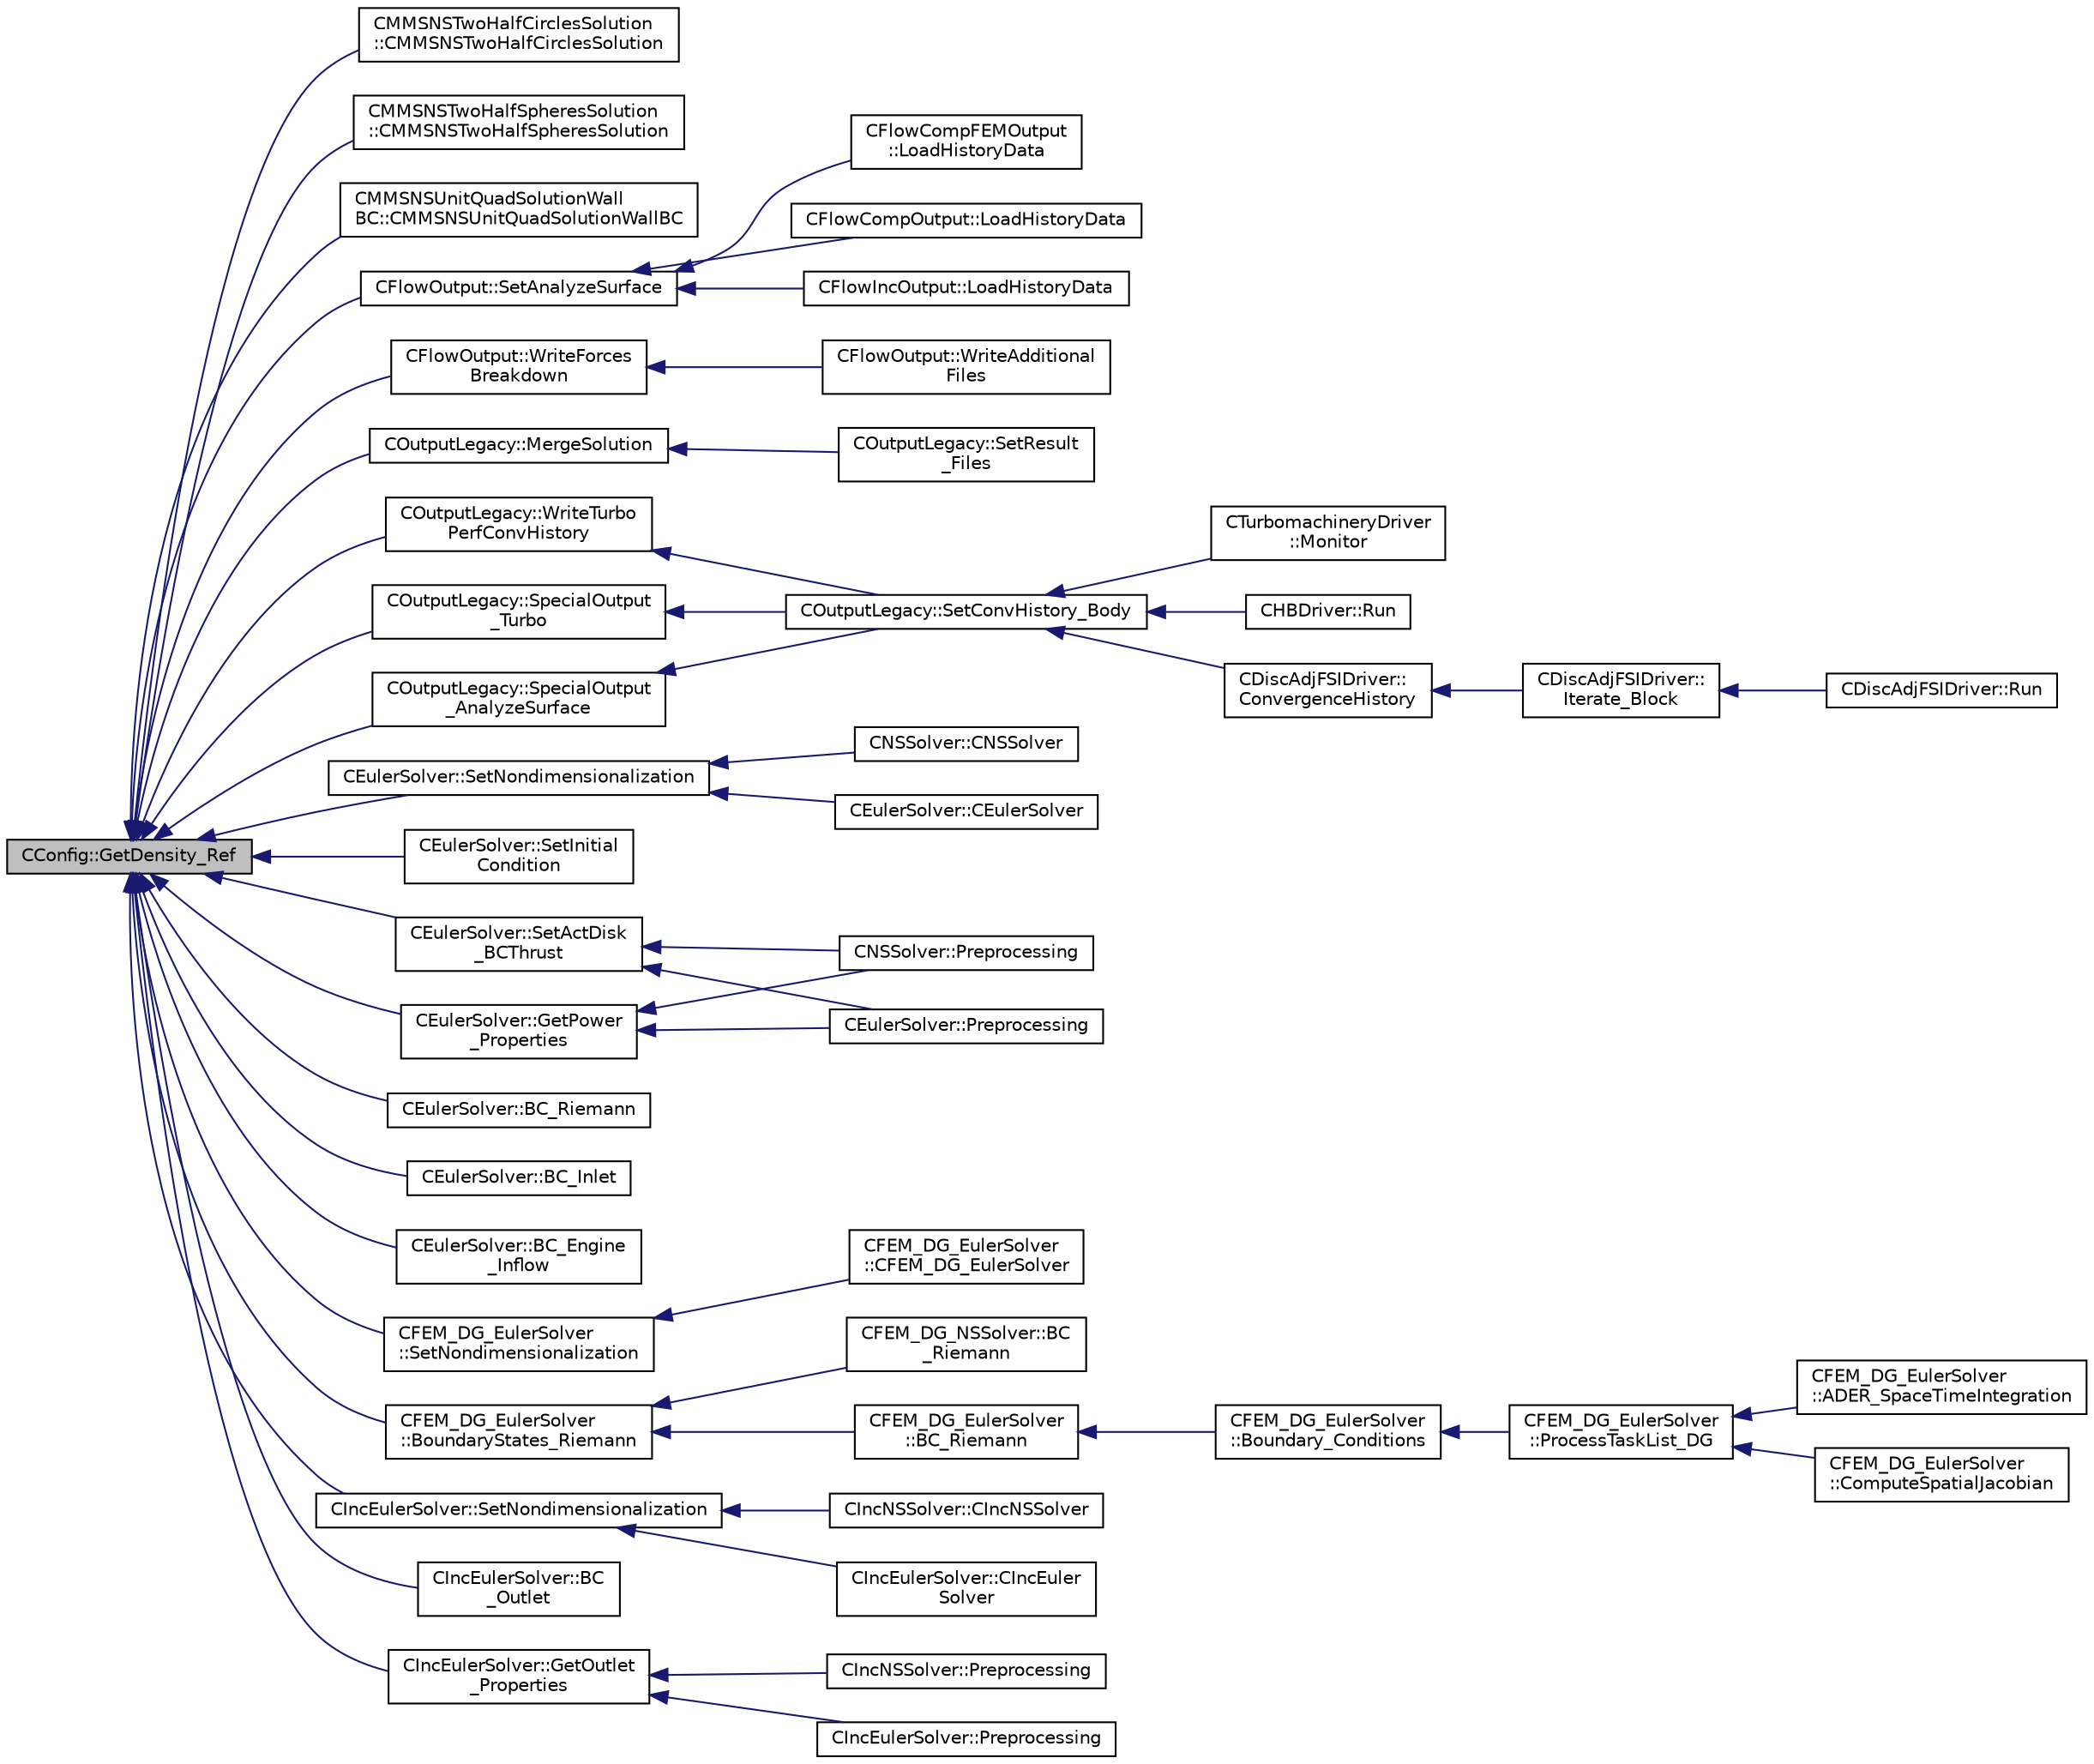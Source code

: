 digraph "CConfig::GetDensity_Ref"
{
  edge [fontname="Helvetica",fontsize="10",labelfontname="Helvetica",labelfontsize="10"];
  node [fontname="Helvetica",fontsize="10",shape=record];
  rankdir="LR";
  Node2207 [label="CConfig::GetDensity_Ref",height=0.2,width=0.4,color="black", fillcolor="grey75", style="filled", fontcolor="black"];
  Node2207 -> Node2208 [dir="back",color="midnightblue",fontsize="10",style="solid",fontname="Helvetica"];
  Node2208 [label="CMMSNSTwoHalfCirclesSolution\l::CMMSNSTwoHalfCirclesSolution",height=0.2,width=0.4,color="black", fillcolor="white", style="filled",URL="$class_c_m_m_s_n_s_two_half_circles_solution.html#afb31f8a5302b2a376a1781805fefb3f1"];
  Node2207 -> Node2209 [dir="back",color="midnightblue",fontsize="10",style="solid",fontname="Helvetica"];
  Node2209 [label="CMMSNSTwoHalfSpheresSolution\l::CMMSNSTwoHalfSpheresSolution",height=0.2,width=0.4,color="black", fillcolor="white", style="filled",URL="$class_c_m_m_s_n_s_two_half_spheres_solution.html#a8a5a9229428c02216ec39243e5738c2c"];
  Node2207 -> Node2210 [dir="back",color="midnightblue",fontsize="10",style="solid",fontname="Helvetica"];
  Node2210 [label="CMMSNSUnitQuadSolutionWall\lBC::CMMSNSUnitQuadSolutionWallBC",height=0.2,width=0.4,color="black", fillcolor="white", style="filled",URL="$class_c_m_m_s_n_s_unit_quad_solution_wall_b_c.html#a8a073b252ded24ccdb874d41b6e1660a"];
  Node2207 -> Node2211 [dir="back",color="midnightblue",fontsize="10",style="solid",fontname="Helvetica"];
  Node2211 [label="CFlowOutput::SetAnalyzeSurface",height=0.2,width=0.4,color="black", fillcolor="white", style="filled",URL="$class_c_flow_output.html#a3fce259b2fe0a624a311ef889f9ab36c",tooltip="Set flow surface output field values. "];
  Node2211 -> Node2212 [dir="back",color="midnightblue",fontsize="10",style="solid",fontname="Helvetica"];
  Node2212 [label="CFlowCompFEMOutput\l::LoadHistoryData",height=0.2,width=0.4,color="black", fillcolor="white", style="filled",URL="$class_c_flow_comp_f_e_m_output.html#a0a4561b8ab0dffd1052f884062fd9710",tooltip="Load the history output field values. "];
  Node2211 -> Node2213 [dir="back",color="midnightblue",fontsize="10",style="solid",fontname="Helvetica"];
  Node2213 [label="CFlowCompOutput::LoadHistoryData",height=0.2,width=0.4,color="black", fillcolor="white", style="filled",URL="$class_c_flow_comp_output.html#a393cb19a691990ee6e88f844eccc79ed",tooltip="Load the history output field values. "];
  Node2211 -> Node2214 [dir="back",color="midnightblue",fontsize="10",style="solid",fontname="Helvetica"];
  Node2214 [label="CFlowIncOutput::LoadHistoryData",height=0.2,width=0.4,color="black", fillcolor="white", style="filled",URL="$class_c_flow_inc_output.html#a466112efa2e3a89cdd2456701a0480b5",tooltip="Load the history output field values. "];
  Node2207 -> Node2215 [dir="back",color="midnightblue",fontsize="10",style="solid",fontname="Helvetica"];
  Node2215 [label="CFlowOutput::WriteForces\lBreakdown",height=0.2,width=0.4,color="black", fillcolor="white", style="filled",URL="$class_c_flow_output.html#afacedef2006aa6fcf8c9a312b5f4430c",tooltip="Write the forces breakdown file. "];
  Node2215 -> Node2216 [dir="back",color="midnightblue",fontsize="10",style="solid",fontname="Helvetica"];
  Node2216 [label="CFlowOutput::WriteAdditional\lFiles",height=0.2,width=0.4,color="black", fillcolor="white", style="filled",URL="$class_c_flow_output.html#aaac3fb7b2575967b157c306065ab1ea8",tooltip="Write any additional files defined for the current solver. "];
  Node2207 -> Node2217 [dir="back",color="midnightblue",fontsize="10",style="solid",fontname="Helvetica"];
  Node2217 [label="COutputLegacy::MergeSolution",height=0.2,width=0.4,color="black", fillcolor="white", style="filled",URL="$class_c_output_legacy.html#af30cc9d6a1d32da2af7043901a5914cf",tooltip="Merge the solution into a data structure used for output file writing. "];
  Node2217 -> Node2218 [dir="back",color="midnightblue",fontsize="10",style="solid",fontname="Helvetica"];
  Node2218 [label="COutputLegacy::SetResult\l_Files",height=0.2,width=0.4,color="black", fillcolor="white", style="filled",URL="$class_c_output_legacy.html#aa817439538e8cf82f82acbfa0bf7e735",tooltip="Writes and organizes the all the output files, except the history one, for serial computations..."];
  Node2207 -> Node2219 [dir="back",color="midnightblue",fontsize="10",style="solid",fontname="Helvetica"];
  Node2219 [label="COutputLegacy::WriteTurbo\lPerfConvHistory",height=0.2,width=0.4,color="black", fillcolor="white", style="filled",URL="$class_c_output_legacy.html#ac513b03d79ae233f09ee97f59371d038",tooltip="Compute . "];
  Node2219 -> Node2220 [dir="back",color="midnightblue",fontsize="10",style="solid",fontname="Helvetica"];
  Node2220 [label="COutputLegacy::SetConvHistory_Body",height=0.2,width=0.4,color="black", fillcolor="white", style="filled",URL="$class_c_output_legacy.html#a217cc0d778a3828499189a9debee47c6",tooltip="Write the history file and the convergence on the screen for serial computations. ..."];
  Node2220 -> Node2221 [dir="back",color="midnightblue",fontsize="10",style="solid",fontname="Helvetica"];
  Node2221 [label="CTurbomachineryDriver\l::Monitor",height=0.2,width=0.4,color="black", fillcolor="white", style="filled",URL="$class_c_turbomachinery_driver.html#a41d7b50bbacef68eb5436293ebb2da4f",tooltip="Monitor the computation. "];
  Node2220 -> Node2222 [dir="back",color="midnightblue",fontsize="10",style="solid",fontname="Helvetica"];
  Node2222 [label="CHBDriver::Run",height=0.2,width=0.4,color="black", fillcolor="white", style="filled",URL="$class_c_h_b_driver.html#a98c0448a8e0404845ee54e25b62eaea9",tooltip="Run a single iteration of a Harmonic Balance problem. "];
  Node2220 -> Node2223 [dir="back",color="midnightblue",fontsize="10",style="solid",fontname="Helvetica"];
  Node2223 [label="CDiscAdjFSIDriver::\lConvergenceHistory",height=0.2,width=0.4,color="black", fillcolor="white", style="filled",URL="$class_c_disc_adj_f_s_i_driver.html#a139dfa2442613879f2b15f28a09c2bd5",tooltip="Output the convergence history. "];
  Node2223 -> Node2224 [dir="back",color="midnightblue",fontsize="10",style="solid",fontname="Helvetica"];
  Node2224 [label="CDiscAdjFSIDriver::\lIterate_Block",height=0.2,width=0.4,color="black", fillcolor="white", style="filled",URL="$class_c_disc_adj_f_s_i_driver.html#a84949f139fa795b7d34d6ff77e82eb5c",tooltip="Iterate a certain block for adjoint FSI - may be the whole set of variables or independent and subite..."];
  Node2224 -> Node2225 [dir="back",color="midnightblue",fontsize="10",style="solid",fontname="Helvetica"];
  Node2225 [label="CDiscAdjFSIDriver::Run",height=0.2,width=0.4,color="black", fillcolor="white", style="filled",URL="$class_c_disc_adj_f_s_i_driver.html#a2e965d6e9c4dcfc296077cae225cab21",tooltip="Run a Discrete Adjoint iteration for the FSI problem. "];
  Node2207 -> Node2226 [dir="back",color="midnightblue",fontsize="10",style="solid",fontname="Helvetica"];
  Node2226 [label="COutputLegacy::SpecialOutput\l_Turbo",height=0.2,width=0.4,color="black", fillcolor="white", style="filled",URL="$class_c_output_legacy.html#a6f0c7a1f6ae324473c2b095025c9d51d",tooltip="Write the output file for spanwise turboperformance. "];
  Node2226 -> Node2220 [dir="back",color="midnightblue",fontsize="10",style="solid",fontname="Helvetica"];
  Node2207 -> Node2227 [dir="back",color="midnightblue",fontsize="10",style="solid",fontname="Helvetica"];
  Node2227 [label="COutputLegacy::SpecialOutput\l_AnalyzeSurface",height=0.2,width=0.4,color="black", fillcolor="white", style="filled",URL="$class_c_output_legacy.html#ae5bab3f07ff9b9d1434626add0d4d332",tooltip="Writes one dimensional output. "];
  Node2227 -> Node2220 [dir="back",color="midnightblue",fontsize="10",style="solid",fontname="Helvetica"];
  Node2207 -> Node2228 [dir="back",color="midnightblue",fontsize="10",style="solid",fontname="Helvetica"];
  Node2228 [label="CEulerSolver::SetNondimensionalization",height=0.2,width=0.4,color="black", fillcolor="white", style="filled",URL="$class_c_euler_solver.html#a1c633d6e77fefb2e76308e2ba0af0c2c",tooltip="Set the solver nondimensionalization. "];
  Node2228 -> Node2229 [dir="back",color="midnightblue",fontsize="10",style="solid",fontname="Helvetica"];
  Node2229 [label="CEulerSolver::CEulerSolver",height=0.2,width=0.4,color="black", fillcolor="white", style="filled",URL="$class_c_euler_solver.html#ae1e74218b4e943111b100d7ddcbd4db9"];
  Node2228 -> Node2230 [dir="back",color="midnightblue",fontsize="10",style="solid",fontname="Helvetica"];
  Node2230 [label="CNSSolver::CNSSolver",height=0.2,width=0.4,color="black", fillcolor="white", style="filled",URL="$class_c_n_s_solver.html#a2a8ad49c42b4546696e631cf44b7788b"];
  Node2207 -> Node2231 [dir="back",color="midnightblue",fontsize="10",style="solid",fontname="Helvetica"];
  Node2231 [label="CEulerSolver::SetInitial\lCondition",height=0.2,width=0.4,color="black", fillcolor="white", style="filled",URL="$class_c_euler_solver.html#acd432e102632a115b8a1821f58b21340",tooltip="Set the initial condition for the Euler Equations. "];
  Node2207 -> Node2232 [dir="back",color="midnightblue",fontsize="10",style="solid",fontname="Helvetica"];
  Node2232 [label="CEulerSolver::GetPower\l_Properties",height=0.2,width=0.4,color="black", fillcolor="white", style="filled",URL="$class_c_euler_solver.html#ad8b538a82e5a7a7e3903ec29954b1d07",tooltip="Compute the Fan face Mach number. "];
  Node2232 -> Node2233 [dir="back",color="midnightblue",fontsize="10",style="solid",fontname="Helvetica"];
  Node2233 [label="CEulerSolver::Preprocessing",height=0.2,width=0.4,color="black", fillcolor="white", style="filled",URL="$class_c_euler_solver.html#a8b89e1bfce33284c2d8f5f00f82f3f3f",tooltip="Compute primitive variables and their gradients. "];
  Node2232 -> Node2234 [dir="back",color="midnightblue",fontsize="10",style="solid",fontname="Helvetica"];
  Node2234 [label="CNSSolver::Preprocessing",height=0.2,width=0.4,color="black", fillcolor="white", style="filled",URL="$class_c_n_s_solver.html#a028c83d18cf8520dff2f9628d8a04e4b",tooltip="Restart residual and compute gradients. "];
  Node2207 -> Node2235 [dir="back",color="midnightblue",fontsize="10",style="solid",fontname="Helvetica"];
  Node2235 [label="CEulerSolver::SetActDisk\l_BCThrust",height=0.2,width=0.4,color="black", fillcolor="white", style="filled",URL="$class_c_euler_solver.html#a147d5ae75cf7de115e4be2c23ba95f6d",tooltip="Update the AoA and freestream velocity at the farfield. "];
  Node2235 -> Node2233 [dir="back",color="midnightblue",fontsize="10",style="solid",fontname="Helvetica"];
  Node2235 -> Node2234 [dir="back",color="midnightblue",fontsize="10",style="solid",fontname="Helvetica"];
  Node2207 -> Node2236 [dir="back",color="midnightblue",fontsize="10",style="solid",fontname="Helvetica"];
  Node2236 [label="CEulerSolver::BC_Riemann",height=0.2,width=0.4,color="black", fillcolor="white", style="filled",URL="$class_c_euler_solver.html#a22c21d18fa626d489db9a387234bd9d0",tooltip="Impose the boundary condition using characteristic recostruction. "];
  Node2207 -> Node2237 [dir="back",color="midnightblue",fontsize="10",style="solid",fontname="Helvetica"];
  Node2237 [label="CEulerSolver::BC_Inlet",height=0.2,width=0.4,color="black", fillcolor="white", style="filled",URL="$class_c_euler_solver.html#aabbe4c302452f52fcbe5cdf7022e6c9a",tooltip="Impose a subsonic inlet boundary condition. "];
  Node2207 -> Node2238 [dir="back",color="midnightblue",fontsize="10",style="solid",fontname="Helvetica"];
  Node2238 [label="CEulerSolver::BC_Engine\l_Inflow",height=0.2,width=0.4,color="black", fillcolor="white", style="filled",URL="$class_c_euler_solver.html#a05ac79a404c4965d71eca457c4cb7566",tooltip="Impose the nacelle inflow boundary condition. "];
  Node2207 -> Node2239 [dir="back",color="midnightblue",fontsize="10",style="solid",fontname="Helvetica"];
  Node2239 [label="CFEM_DG_EulerSolver\l::SetNondimensionalization",height=0.2,width=0.4,color="black", fillcolor="white", style="filled",URL="$class_c_f_e_m___d_g___euler_solver.html#a31316dc2fe564329d9bb372961b10a3a",tooltip="Set the fluid solver nondimensionalization. "];
  Node2239 -> Node2240 [dir="back",color="midnightblue",fontsize="10",style="solid",fontname="Helvetica"];
  Node2240 [label="CFEM_DG_EulerSolver\l::CFEM_DG_EulerSolver",height=0.2,width=0.4,color="black", fillcolor="white", style="filled",URL="$class_c_f_e_m___d_g___euler_solver.html#a70d30ef9e7cd7620d54ec73f4b1ed28c"];
  Node2207 -> Node2241 [dir="back",color="midnightblue",fontsize="10",style="solid",fontname="Helvetica"];
  Node2241 [label="CFEM_DG_EulerSolver\l::BoundaryStates_Riemann",height=0.2,width=0.4,color="black", fillcolor="white", style="filled",URL="$class_c_f_e_m___d_g___euler_solver.html#a5bfdc0bca1daa8e5d716d4fc3c7f5867",tooltip="Function, which computes the boundary states in the integration points of the boundary face by applyi..."];
  Node2241 -> Node2242 [dir="back",color="midnightblue",fontsize="10",style="solid",fontname="Helvetica"];
  Node2242 [label="CFEM_DG_EulerSolver\l::BC_Riemann",height=0.2,width=0.4,color="black", fillcolor="white", style="filled",URL="$class_c_f_e_m___d_g___euler_solver.html#aaff04081aba8d9e24f0e615161e8020f",tooltip="Impose the boundary condition using characteristic reconstruction. It is a virtual function..."];
  Node2242 -> Node2243 [dir="back",color="midnightblue",fontsize="10",style="solid",fontname="Helvetica"];
  Node2243 [label="CFEM_DG_EulerSolver\l::Boundary_Conditions",height=0.2,width=0.4,color="black", fillcolor="white", style="filled",URL="$class_c_f_e_m___d_g___euler_solver.html#ae37f8eba6d7793bc4edb5de6e26f992d",tooltip="Function, which computes the spatial residual for the DG discretization. "];
  Node2243 -> Node2244 [dir="back",color="midnightblue",fontsize="10",style="solid",fontname="Helvetica"];
  Node2244 [label="CFEM_DG_EulerSolver\l::ProcessTaskList_DG",height=0.2,width=0.4,color="black", fillcolor="white", style="filled",URL="$class_c_f_e_m___d_g___euler_solver.html#a651cad1a94f2024c75a1a8be347e3375",tooltip="Function, which processes the list of tasks to be executed by the DG solver. "];
  Node2244 -> Node2245 [dir="back",color="midnightblue",fontsize="10",style="solid",fontname="Helvetica"];
  Node2245 [label="CFEM_DG_EulerSolver\l::ComputeSpatialJacobian",height=0.2,width=0.4,color="black", fillcolor="white", style="filled",URL="$class_c_f_e_m___d_g___euler_solver.html#ac59d8dae95e3c3cc3ab3feaeb9be4b22",tooltip="Function, which controls the computation of the spatial Jacobian. "];
  Node2244 -> Node2246 [dir="back",color="midnightblue",fontsize="10",style="solid",fontname="Helvetica"];
  Node2246 [label="CFEM_DG_EulerSolver\l::ADER_SpaceTimeIntegration",height=0.2,width=0.4,color="black", fillcolor="white", style="filled",URL="$class_c_f_e_m___d_g___euler_solver.html#a7f0da04d44069701db2228210b91c59e",tooltip="Function, to carry out the space time integration for ADER with time accurate local time stepping..."];
  Node2241 -> Node2247 [dir="back",color="midnightblue",fontsize="10",style="solid",fontname="Helvetica"];
  Node2247 [label="CFEM_DG_NSSolver::BC\l_Riemann",height=0.2,width=0.4,color="black", fillcolor="white", style="filled",URL="$class_c_f_e_m___d_g___n_s_solver.html#afa0326d05f194eaacbb86e6231b27dd4",tooltip="Impose the boundary condition using characteristic reconstruction. "];
  Node2207 -> Node2248 [dir="back",color="midnightblue",fontsize="10",style="solid",fontname="Helvetica"];
  Node2248 [label="CIncEulerSolver::SetNondimensionalization",height=0.2,width=0.4,color="black", fillcolor="white", style="filled",URL="$class_c_inc_euler_solver.html#a2cffaa24417cb3803d36d38b3874d6d0",tooltip="Set the solver nondimensionalization. "];
  Node2248 -> Node2249 [dir="back",color="midnightblue",fontsize="10",style="solid",fontname="Helvetica"];
  Node2249 [label="CIncEulerSolver::CIncEuler\lSolver",height=0.2,width=0.4,color="black", fillcolor="white", style="filled",URL="$class_c_inc_euler_solver.html#a91f644b8f9a00215bac5bcd31dfc06d8"];
  Node2248 -> Node2250 [dir="back",color="midnightblue",fontsize="10",style="solid",fontname="Helvetica"];
  Node2250 [label="CIncNSSolver::CIncNSSolver",height=0.2,width=0.4,color="black", fillcolor="white", style="filled",URL="$class_c_inc_n_s_solver.html#a82152ac7e91fb1c5c073d98a1f08e2aa"];
  Node2207 -> Node2251 [dir="back",color="midnightblue",fontsize="10",style="solid",fontname="Helvetica"];
  Node2251 [label="CIncEulerSolver::BC\l_Outlet",height=0.2,width=0.4,color="black", fillcolor="white", style="filled",URL="$class_c_inc_euler_solver.html#aa64170c7c7a237d0c7427a8359c2967a",tooltip="Impose the outlet boundary condition. "];
  Node2207 -> Node2252 [dir="back",color="midnightblue",fontsize="10",style="solid",fontname="Helvetica"];
  Node2252 [label="CIncEulerSolver::GetOutlet\l_Properties",height=0.2,width=0.4,color="black", fillcolor="white", style="filled",URL="$class_c_inc_euler_solver.html#aacea1dc960644b2fb82b191b17bf9056",tooltip="A virtual member. "];
  Node2252 -> Node2253 [dir="back",color="midnightblue",fontsize="10",style="solid",fontname="Helvetica"];
  Node2253 [label="CIncEulerSolver::Preprocessing",height=0.2,width=0.4,color="black", fillcolor="white", style="filled",URL="$class_c_inc_euler_solver.html#aabd902b10cc9b41b6b2c406efba0ac41",tooltip="Compute primitive variables and their gradients. "];
  Node2252 -> Node2254 [dir="back",color="midnightblue",fontsize="10",style="solid",fontname="Helvetica"];
  Node2254 [label="CIncNSSolver::Preprocessing",height=0.2,width=0.4,color="black", fillcolor="white", style="filled",URL="$class_c_inc_n_s_solver.html#ae84f6e86313acd1da80c505b4eab81e5",tooltip="Restart residual and compute gradients. "];
}
